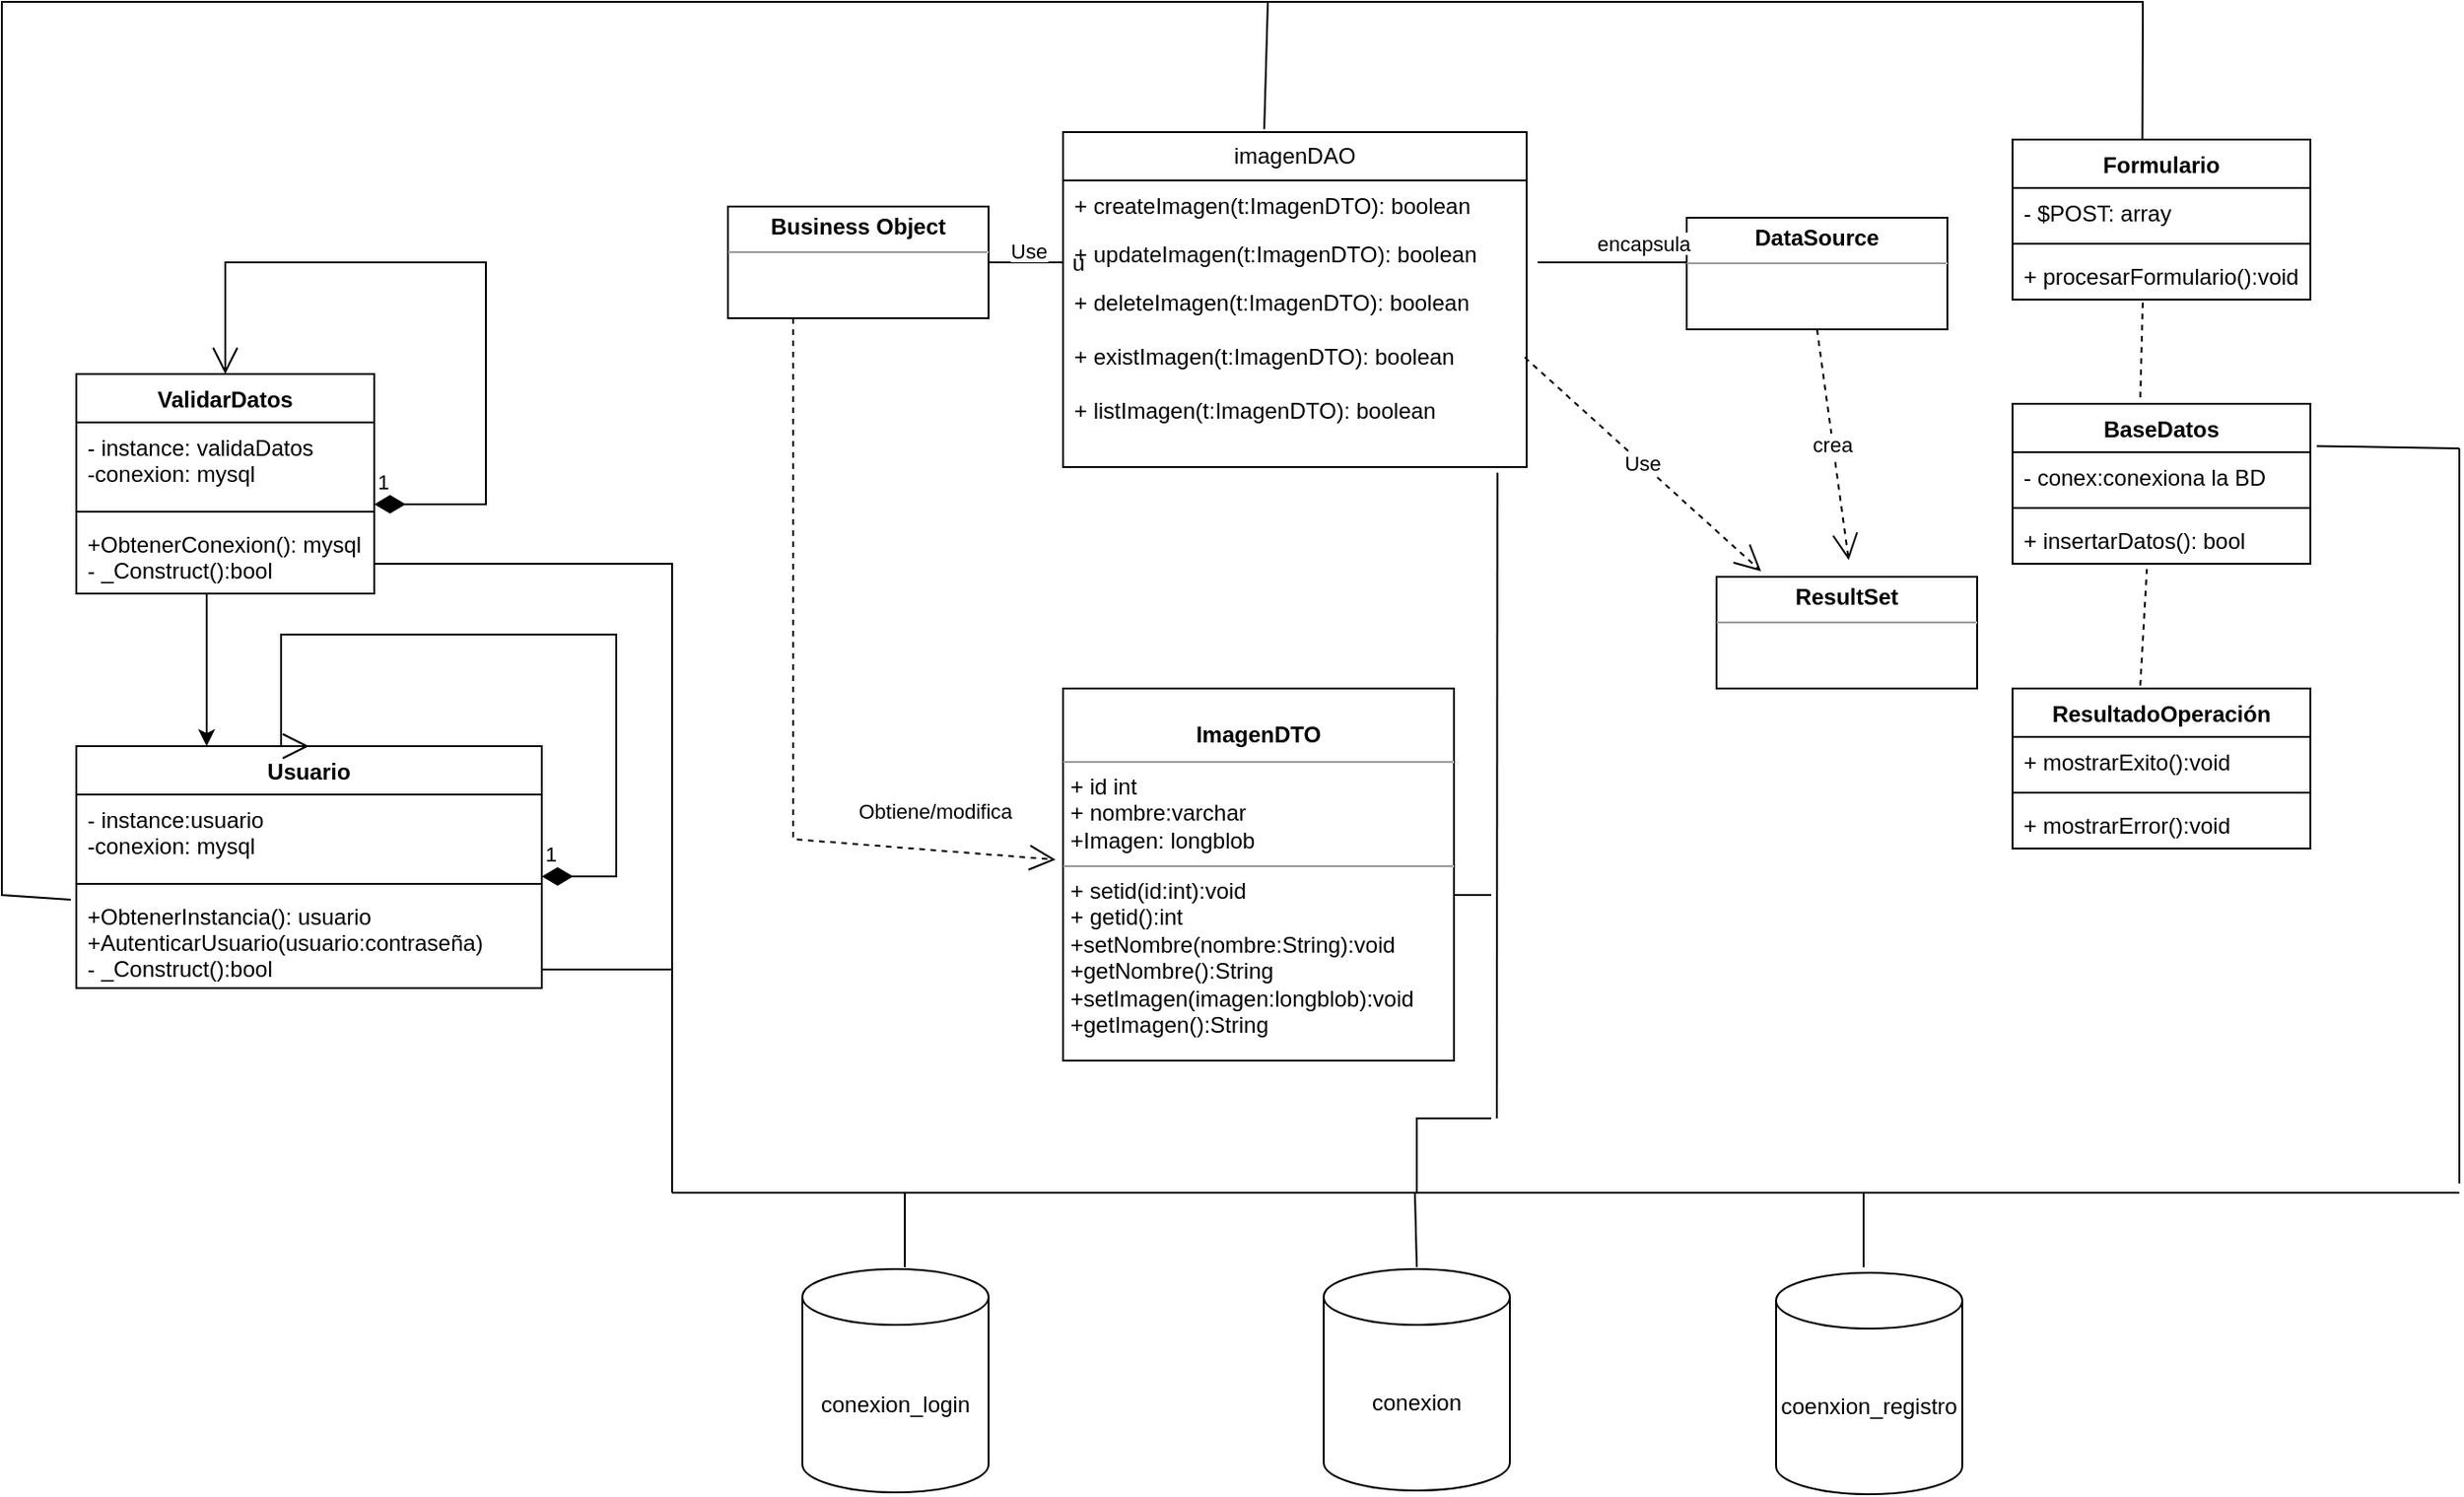 <mxfile version="20.8.16" type="device"><diagram name="Página-1" id="-afA6B20UIh3VzrIiHCR"><mxGraphModel dx="2338" dy="817" grid="1" gridSize="10" guides="1" tooltips="1" connect="1" arrows="1" fold="1" page="1" pageScale="1" pageWidth="827" pageHeight="1169" math="0" shadow="0"><root><mxCell id="0"/><mxCell id="1" parent="0"/><mxCell id="PAy3yNvxKQ5_AkrRLRq2-8" value="&lt;p style=&quot;margin:0px;margin-top:4px;text-align:center;&quot;&gt;&lt;b&gt;Business Object&lt;/b&gt;&lt;/p&gt;&lt;hr size=&quot;1&quot;&gt;&lt;div style=&quot;height:2px;&quot;&gt;&lt;/div&gt;" style="verticalAlign=top;align=left;overflow=fill;fontSize=12;fontFamily=Helvetica;html=1;whiteSpace=wrap;" parent="1" vertex="1"><mxGeometry x="70" y="430" width="140" height="60" as="geometry"/></mxCell><mxCell id="PAy3yNvxKQ5_AkrRLRq2-9" value="u" style="line;strokeWidth=1;fillColor=none;align=left;verticalAlign=middle;spacingTop=-1;spacingLeft=3;spacingRight=3;rotatable=0;labelPosition=right;points=[];portConstraint=eastwest;strokeColor=inherit;" parent="1" vertex="1"><mxGeometry x="210" y="456" width="40" height="8" as="geometry"/></mxCell><mxCell id="PAy3yNvxKQ5_AkrRLRq2-10" value="imagenDAO" style="swimlane;fontStyle=0;childLayout=stackLayout;horizontal=1;startSize=26;fillColor=none;horizontalStack=0;resizeParent=1;resizeParentMax=0;resizeLast=0;collapsible=1;marginBottom=0;whiteSpace=wrap;html=1;" parent="1" vertex="1"><mxGeometry x="250" y="390" width="249" height="180" as="geometry"/></mxCell><mxCell id="PAy3yNvxKQ5_AkrRLRq2-11" value="+ createImagen(t:ImagenDTO): boolean" style="text;strokeColor=none;fillColor=none;align=left;verticalAlign=top;spacingLeft=4;spacingRight=4;overflow=hidden;rotatable=0;points=[[0,0.5],[1,0.5]];portConstraint=eastwest;whiteSpace=wrap;html=1;" parent="PAy3yNvxKQ5_AkrRLRq2-10" vertex="1"><mxGeometry y="26" width="249" height="26" as="geometry"/></mxCell><mxCell id="PAy3yNvxKQ5_AkrRLRq2-12" value="+ updateImagen(t:ImagenDTO): boolean" style="text;strokeColor=none;fillColor=none;align=left;verticalAlign=top;spacingLeft=4;spacingRight=4;overflow=hidden;rotatable=0;points=[[0,0.5],[1,0.5]];portConstraint=eastwest;whiteSpace=wrap;html=1;" parent="PAy3yNvxKQ5_AkrRLRq2-10" vertex="1"><mxGeometry y="52" width="249" height="26" as="geometry"/></mxCell><mxCell id="PAy3yNvxKQ5_AkrRLRq2-13" value="+ deleteImagen(t:ImagenDTO): boolean&lt;br&gt;&lt;span style=&quot;&quot;&gt;&lt;span style=&quot;&quot;&gt;&amp;nbsp; &amp;nbsp;&amp;nbsp;&lt;/span&gt;&lt;/span&gt;&lt;br&gt;+ existImagen(t:ImagenDTO): boolean&lt;br&gt;&lt;br&gt;&#9;+ listImagen(t:ImagenDTO): boolean&#9;" style="text;strokeColor=none;fillColor=none;align=left;verticalAlign=top;spacingLeft=4;spacingRight=4;overflow=hidden;rotatable=0;points=[[0,0.5],[1,0.5]];portConstraint=eastwest;whiteSpace=wrap;html=1;" parent="PAy3yNvxKQ5_AkrRLRq2-10" vertex="1"><mxGeometry y="78" width="249" height="102" as="geometry"/></mxCell><mxCell id="PAy3yNvxKQ5_AkrRLRq2-14" value="&lt;p style=&quot;margin:0px;margin-top:4px;text-align:center;&quot;&gt;&lt;b&gt;DataSource&lt;/b&gt;&lt;/p&gt;&lt;hr size=&quot;1&quot;&gt;&lt;div style=&quot;height:2px;&quot;&gt;&lt;/div&gt;" style="verticalAlign=top;align=left;overflow=fill;fontSize=12;fontFamily=Helvetica;html=1;whiteSpace=wrap;" parent="1" vertex="1"><mxGeometry x="585" y="436" width="140" height="60" as="geometry"/></mxCell><mxCell id="PAy3yNvxKQ5_AkrRLRq2-15" value="" style="line;strokeWidth=1;fillColor=none;align=left;verticalAlign=middle;spacingTop=-1;spacingLeft=3;spacingRight=3;rotatable=0;labelPosition=right;points=[];portConstraint=eastwest;strokeColor=inherit;" parent="1" vertex="1"><mxGeometry x="505" y="456" width="80" height="8" as="geometry"/></mxCell><mxCell id="PAy3yNvxKQ5_AkrRLRq2-16" value="crea" style="endArrow=open;endSize=12;dashed=1;html=1;rounded=0;exitX=0.5;exitY=1;exitDx=0;exitDy=0;" parent="1" source="PAy3yNvxKQ5_AkrRLRq2-14" edge="1"><mxGeometry width="160" relative="1" as="geometry"><mxPoint x="625" y="490" as="sourcePoint"/><mxPoint x="672" y="620" as="targetPoint"/></mxGeometry></mxCell><mxCell id="PAy3yNvxKQ5_AkrRLRq2-18" value="&lt;p style=&quot;margin:0px;margin-top:4px;text-align:center;&quot;&gt;&lt;b&gt;ResultSet&lt;/b&gt;&lt;/p&gt;&lt;hr size=&quot;1&quot;&gt;&lt;div style=&quot;height:2px;&quot;&gt;&lt;/div&gt;" style="verticalAlign=top;align=left;overflow=fill;fontSize=12;fontFamily=Helvetica;html=1;whiteSpace=wrap;" parent="1" vertex="1"><mxGeometry x="601" y="629" width="140" height="60" as="geometry"/></mxCell><mxCell id="PAy3yNvxKQ5_AkrRLRq2-19" value="Use" style="endArrow=open;endSize=12;dashed=1;html=1;rounded=0;exitX=0.996;exitY=0.422;exitDx=0;exitDy=0;exitPerimeter=0;entryX=0.171;entryY=-0.05;entryDx=0;entryDy=0;entryPerimeter=0;" parent="1" source="PAy3yNvxKQ5_AkrRLRq2-13" target="PAy3yNvxKQ5_AkrRLRq2-18" edge="1"><mxGeometry width="160" relative="1" as="geometry"><mxPoint x="210" y="670" as="sourcePoint"/><mxPoint x="370" y="670" as="targetPoint"/></mxGeometry></mxCell><mxCell id="PAy3yNvxKQ5_AkrRLRq2-20" value="&lt;span style=&quot;color: rgb(0, 0, 0); font-family: Helvetica; font-size: 11px; font-style: normal; font-variant-ligatures: normal; font-variant-caps: normal; font-weight: 400; letter-spacing: normal; orphans: 2; text-align: center; text-indent: 0px; text-transform: none; widows: 2; word-spacing: 0px; -webkit-text-stroke-width: 0px; background-color: rgb(255, 255, 255); text-decoration-thickness: initial; text-decoration-style: initial; text-decoration-color: initial; float: none; display: inline !important;&quot;&gt;Use&lt;/span&gt;" style="text;whiteSpace=wrap;html=1;" parent="1" vertex="1"><mxGeometry x="220" y="440" width="50" height="40" as="geometry"/></mxCell><mxCell id="PAy3yNvxKQ5_AkrRLRq2-21" value="&lt;div style=&quot;text-align: center;&quot;&gt;&lt;span style=&quot;font-size: 11px; background-color: rgb(255, 255, 255);&quot;&gt;encapsula&lt;/span&gt;&lt;/div&gt;" style="text;whiteSpace=wrap;html=1;" parent="1" vertex="1"><mxGeometry x="535" y="436" width="50" height="40" as="geometry"/></mxCell><mxCell id="PAy3yNvxKQ5_AkrRLRq2-24" value="&lt;p style=&quot;margin:0px;margin-top:4px;text-align:center;&quot;&gt;&lt;br&gt;&lt;b&gt;ImagenDTO&lt;/b&gt;&lt;/p&gt;&lt;hr size=&quot;1&quot;&gt;&lt;p style=&quot;margin:0px;margin-left:4px;&quot;&gt;+ id int&lt;br&gt;+ nombre:varchar&lt;/p&gt;&lt;p style=&quot;margin:0px;margin-left:4px;&quot;&gt;+Imagen: longblob&lt;/p&gt;&lt;hr size=&quot;1&quot;&gt;&lt;p style=&quot;margin:0px;margin-left:4px;&quot;&gt;+ setid(id:int):void&lt;br&gt;+ getid():int&lt;/p&gt;&lt;p style=&quot;margin:0px;margin-left:4px;&quot;&gt;+setNombre(nombre:String):void&lt;/p&gt;&lt;p style=&quot;margin:0px;margin-left:4px;&quot;&gt;+getNombre():String&lt;/p&gt;&lt;p style=&quot;margin:0px;margin-left:4px;&quot;&gt;+setImagen(imagen:longblob):void&lt;/p&gt;&lt;p style=&quot;margin:0px;margin-left:4px;&quot;&gt;+getImagen():String&lt;/p&gt;&lt;p style=&quot;margin:0px;margin-left:4px;&quot;&gt;&lt;br&gt;&lt;/p&gt;" style="verticalAlign=top;align=left;overflow=fill;fontSize=12;fontFamily=Helvetica;html=1;whiteSpace=wrap;" parent="1" vertex="1"><mxGeometry x="250" y="689" width="210" height="200" as="geometry"/></mxCell><mxCell id="PAy3yNvxKQ5_AkrRLRq2-25" value="Obtiene/modifica" style="endArrow=open;endSize=12;dashed=1;html=1;rounded=0;exitX=0.25;exitY=1;exitDx=0;exitDy=0;entryX=-0.019;entryY=0.46;entryDx=0;entryDy=0;entryPerimeter=0;" parent="1" source="PAy3yNvxKQ5_AkrRLRq2-8" target="PAy3yNvxKQ5_AkrRLRq2-24" edge="1"><mxGeometry x="0.685" y="21" width="160" relative="1" as="geometry"><mxPoint x="460" y="950" as="sourcePoint"/><mxPoint x="620" y="950" as="targetPoint"/><Array as="points"><mxPoint x="105" y="770"/></Array><mxPoint as="offset"/></mxGeometry></mxCell><mxCell id="Cy9XKaEmCqzKTa0UzhgB-1" value="ValidarDatos" style="swimlane;fontStyle=1;align=center;verticalAlign=top;childLayout=stackLayout;horizontal=1;startSize=26;horizontalStack=0;resizeParent=1;resizeParentMax=0;resizeLast=0;collapsible=1;marginBottom=0;" parent="1" vertex="1"><mxGeometry x="-280" y="520" width="160" height="118" as="geometry"/></mxCell><mxCell id="Cy9XKaEmCqzKTa0UzhgB-2" value="- instance: validaDatos&#10;-conexion: mysql" style="text;strokeColor=none;fillColor=none;align=left;verticalAlign=top;spacingLeft=4;spacingRight=4;overflow=hidden;rotatable=0;points=[[0,0.5],[1,0.5]];portConstraint=eastwest;" parent="Cy9XKaEmCqzKTa0UzhgB-1" vertex="1"><mxGeometry y="26" width="160" height="44" as="geometry"/></mxCell><mxCell id="Cy9XKaEmCqzKTa0UzhgB-3" value="" style="line;strokeWidth=1;fillColor=none;align=left;verticalAlign=middle;spacingTop=-1;spacingLeft=3;spacingRight=3;rotatable=0;labelPosition=right;points=[];portConstraint=eastwest;strokeColor=inherit;" parent="Cy9XKaEmCqzKTa0UzhgB-1" vertex="1"><mxGeometry y="70" width="160" height="8" as="geometry"/></mxCell><mxCell id="Cy9XKaEmCqzKTa0UzhgB-4" value="+ObtenerConexion(): mysql&#10;- _Construct():bool" style="text;strokeColor=none;fillColor=none;align=left;verticalAlign=top;spacingLeft=4;spacingRight=4;overflow=hidden;rotatable=0;points=[[0,0.5],[1,0.5]];portConstraint=eastwest;" parent="Cy9XKaEmCqzKTa0UzhgB-1" vertex="1"><mxGeometry y="78" width="160" height="40" as="geometry"/></mxCell><mxCell id="Cy9XKaEmCqzKTa0UzhgB-5" value="1" style="endArrow=open;html=1;endSize=12;startArrow=diamondThin;startSize=14;startFill=1;edgeStyle=orthogonalEdgeStyle;align=left;verticalAlign=bottom;rounded=0;entryX=0.5;entryY=0;entryDx=0;entryDy=0;exitX=1;exitY=1;exitDx=0;exitDy=0;exitPerimeter=0;" parent="Cy9XKaEmCqzKTa0UzhgB-1" source="Cy9XKaEmCqzKTa0UzhgB-2" target="Cy9XKaEmCqzKTa0UzhgB-1" edge="1"><mxGeometry x="-1" y="3" relative="1" as="geometry"><mxPoint x="170" y="70" as="sourcePoint"/><mxPoint x="130" y="-90" as="targetPoint"/><Array as="points"><mxPoint x="220" y="70"/><mxPoint x="220" y="-60"/><mxPoint x="80" y="-60"/></Array></mxGeometry></mxCell><mxCell id="Cy9XKaEmCqzKTa0UzhgB-6" value="" style="endArrow=none;html=1;rounded=0;exitX=-0.012;exitY=0.087;exitDx=0;exitDy=0;exitPerimeter=0;entryX=0.436;entryY=0.003;entryDx=0;entryDy=0;entryPerimeter=0;" parent="1" source="Cy9XKaEmCqzKTa0UzhgB-10" target="Cy9XKaEmCqzKTa0UzhgB-13" edge="1"><mxGeometry width="50" height="50" relative="1" as="geometry"><mxPoint x="-290" y="750" as="sourcePoint"/><mxPoint x="610" y="430" as="targetPoint"/><Array as="points"><mxPoint x="-320" y="800"/><mxPoint x="-320" y="320"/><mxPoint x="-160" y="320"/><mxPoint x="376" y="320"/><mxPoint x="830" y="320"/></Array></mxGeometry></mxCell><mxCell id="Cy9XKaEmCqzKTa0UzhgB-7" value="Usuario" style="swimlane;fontStyle=1;align=center;verticalAlign=top;childLayout=stackLayout;horizontal=1;startSize=26;horizontalStack=0;resizeParent=1;resizeParentMax=0;resizeLast=0;collapsible=1;marginBottom=0;" parent="1" vertex="1"><mxGeometry x="-280" y="720" width="250" height="130" as="geometry"/></mxCell><mxCell id="Cy9XKaEmCqzKTa0UzhgB-8" value="- instance:usuario&#10;-conexion: mysql" style="text;strokeColor=none;fillColor=none;align=left;verticalAlign=top;spacingLeft=4;spacingRight=4;overflow=hidden;rotatable=0;points=[[0,0.5],[1,0.5]];portConstraint=eastwest;" parent="Cy9XKaEmCqzKTa0UzhgB-7" vertex="1"><mxGeometry y="26" width="250" height="44" as="geometry"/></mxCell><mxCell id="Cy9XKaEmCqzKTa0UzhgB-9" value="" style="line;strokeWidth=1;fillColor=none;align=left;verticalAlign=middle;spacingTop=-1;spacingLeft=3;spacingRight=3;rotatable=0;labelPosition=right;points=[];portConstraint=eastwest;strokeColor=inherit;" parent="Cy9XKaEmCqzKTa0UzhgB-7" vertex="1"><mxGeometry y="70" width="250" height="8" as="geometry"/></mxCell><mxCell id="Cy9XKaEmCqzKTa0UzhgB-10" value="+ObtenerInstancia(): usuario&#10;+AutenticarUsuario(usuario:contraseña)&#10;- _Construct():bool" style="text;strokeColor=none;fillColor=none;align=left;verticalAlign=top;spacingLeft=4;spacingRight=4;overflow=hidden;rotatable=0;points=[[0,0.5],[1,0.5]];portConstraint=eastwest;" parent="Cy9XKaEmCqzKTa0UzhgB-7" vertex="1"><mxGeometry y="78" width="250" height="52" as="geometry"/></mxCell><mxCell id="Cy9XKaEmCqzKTa0UzhgB-11" value="1" style="endArrow=open;html=1;endSize=12;startArrow=diamondThin;startSize=14;startFill=1;edgeStyle=orthogonalEdgeStyle;align=left;verticalAlign=bottom;rounded=0;entryX=0.5;entryY=0;entryDx=0;entryDy=0;exitX=1;exitY=1;exitDx=0;exitDy=0;exitPerimeter=0;" parent="Cy9XKaEmCqzKTa0UzhgB-7" source="Cy9XKaEmCqzKTa0UzhgB-8" target="Cy9XKaEmCqzKTa0UzhgB-7" edge="1"><mxGeometry x="-1" y="3" relative="1" as="geometry"><mxPoint x="170" y="70" as="sourcePoint"/><mxPoint x="130" y="-90" as="targetPoint"/><Array as="points"><mxPoint x="290" y="70"/><mxPoint x="290" y="-60"/><mxPoint x="110" y="-60"/><mxPoint x="110"/></Array></mxGeometry></mxCell><mxCell id="Cy9XKaEmCqzKTa0UzhgB-12" value="" style="endArrow=classic;html=1;rounded=0;" parent="1" edge="1"><mxGeometry width="50" height="50" relative="1" as="geometry"><mxPoint x="-210" y="638" as="sourcePoint"/><mxPoint x="-210" y="720" as="targetPoint"/></mxGeometry></mxCell><mxCell id="Cy9XKaEmCqzKTa0UzhgB-13" value="Formulario" style="swimlane;fontStyle=1;align=center;verticalAlign=top;childLayout=stackLayout;horizontal=1;startSize=26;horizontalStack=0;resizeParent=1;resizeParentMax=0;resizeLast=0;collapsible=1;marginBottom=0;" parent="1" vertex="1"><mxGeometry x="760" y="394" width="160" height="86" as="geometry"/></mxCell><mxCell id="Cy9XKaEmCqzKTa0UzhgB-14" value="- $POST: array" style="text;strokeColor=none;fillColor=none;align=left;verticalAlign=top;spacingLeft=4;spacingRight=4;overflow=hidden;rotatable=0;points=[[0,0.5],[1,0.5]];portConstraint=eastwest;" parent="Cy9XKaEmCqzKTa0UzhgB-13" vertex="1"><mxGeometry y="26" width="160" height="26" as="geometry"/></mxCell><mxCell id="Cy9XKaEmCqzKTa0UzhgB-15" value="" style="line;strokeWidth=1;fillColor=none;align=left;verticalAlign=middle;spacingTop=-1;spacingLeft=3;spacingRight=3;rotatable=0;labelPosition=right;points=[];portConstraint=eastwest;" parent="Cy9XKaEmCqzKTa0UzhgB-13" vertex="1"><mxGeometry y="52" width="160" height="8" as="geometry"/></mxCell><mxCell id="Cy9XKaEmCqzKTa0UzhgB-16" value="+ procesarFormulario():void" style="text;strokeColor=none;fillColor=none;align=left;verticalAlign=top;spacingLeft=4;spacingRight=4;overflow=hidden;rotatable=0;points=[[0,0.5],[1,0.5]];portConstraint=eastwest;" parent="Cy9XKaEmCqzKTa0UzhgB-13" vertex="1"><mxGeometry y="60" width="160" height="26" as="geometry"/></mxCell><mxCell id="Cy9XKaEmCqzKTa0UzhgB-17" value="BaseDatos" style="swimlane;fontStyle=1;align=center;verticalAlign=top;childLayout=stackLayout;horizontal=1;startSize=26;horizontalStack=0;resizeParent=1;resizeParentMax=0;resizeLast=0;collapsible=1;marginBottom=0;" parent="1" vertex="1"><mxGeometry x="760" y="536" width="160" height="86" as="geometry"/></mxCell><mxCell id="Cy9XKaEmCqzKTa0UzhgB-18" value="- conex:conexiona la BD" style="text;strokeColor=none;fillColor=none;align=left;verticalAlign=top;spacingLeft=4;spacingRight=4;overflow=hidden;rotatable=0;points=[[0,0.5],[1,0.5]];portConstraint=eastwest;" parent="Cy9XKaEmCqzKTa0UzhgB-17" vertex="1"><mxGeometry y="26" width="160" height="26" as="geometry"/></mxCell><mxCell id="Cy9XKaEmCqzKTa0UzhgB-19" value="" style="line;strokeWidth=1;fillColor=none;align=left;verticalAlign=middle;spacingTop=-1;spacingLeft=3;spacingRight=3;rotatable=0;labelPosition=right;points=[];portConstraint=eastwest;" parent="Cy9XKaEmCqzKTa0UzhgB-17" vertex="1"><mxGeometry y="52" width="160" height="8" as="geometry"/></mxCell><mxCell id="Cy9XKaEmCqzKTa0UzhgB-20" value="+ insertarDatos(): bool" style="text;strokeColor=none;fillColor=none;align=left;verticalAlign=top;spacingLeft=4;spacingRight=4;overflow=hidden;rotatable=0;points=[[0,0.5],[1,0.5]];portConstraint=eastwest;" parent="Cy9XKaEmCqzKTa0UzhgB-17" vertex="1"><mxGeometry y="60" width="160" height="26" as="geometry"/></mxCell><mxCell id="Cy9XKaEmCqzKTa0UzhgB-21" value="ResultadoOperación" style="swimlane;fontStyle=1;align=center;verticalAlign=top;childLayout=stackLayout;horizontal=1;startSize=26;horizontalStack=0;resizeParent=1;resizeParentMax=0;resizeLast=0;collapsible=1;marginBottom=0;" parent="1" vertex="1"><mxGeometry x="760" y="689" width="160" height="86" as="geometry"/></mxCell><mxCell id="Cy9XKaEmCqzKTa0UzhgB-22" value="+ mostrarExito():void" style="text;strokeColor=none;fillColor=none;align=left;verticalAlign=top;spacingLeft=4;spacingRight=4;overflow=hidden;rotatable=0;points=[[0,0.5],[1,0.5]];portConstraint=eastwest;" parent="Cy9XKaEmCqzKTa0UzhgB-21" vertex="1"><mxGeometry y="26" width="160" height="26" as="geometry"/></mxCell><mxCell id="Cy9XKaEmCqzKTa0UzhgB-23" value="" style="line;strokeWidth=1;fillColor=none;align=left;verticalAlign=middle;spacingTop=-1;spacingLeft=3;spacingRight=3;rotatable=0;labelPosition=right;points=[];portConstraint=eastwest;" parent="Cy9XKaEmCqzKTa0UzhgB-21" vertex="1"><mxGeometry y="52" width="160" height="8" as="geometry"/></mxCell><mxCell id="Cy9XKaEmCqzKTa0UzhgB-24" value="+ mostrarError():void" style="text;strokeColor=none;fillColor=none;align=left;verticalAlign=top;spacingLeft=4;spacingRight=4;overflow=hidden;rotatable=0;points=[[0,0.5],[1,0.5]];portConstraint=eastwest;" parent="Cy9XKaEmCqzKTa0UzhgB-21" vertex="1"><mxGeometry y="60" width="160" height="26" as="geometry"/></mxCell><mxCell id="Cy9XKaEmCqzKTa0UzhgB-25" value="" style="endArrow=none;html=1;rounded=0;exitX=0.434;exitY=-0.009;exitDx=0;exitDy=0;exitPerimeter=0;" parent="1" source="PAy3yNvxKQ5_AkrRLRq2-10" edge="1"><mxGeometry width="50" height="50" relative="1" as="geometry"><mxPoint x="340" y="370" as="sourcePoint"/><mxPoint x="360" y="320" as="targetPoint"/></mxGeometry></mxCell><mxCell id="Cy9XKaEmCqzKTa0UzhgB-26" value="" style="endArrow=none;dashed=1;html=1;rounded=0;exitX=0.429;exitY=-0.04;exitDx=0;exitDy=0;exitPerimeter=0;" parent="1" source="Cy9XKaEmCqzKTa0UzhgB-17" edge="1"><mxGeometry width="50" height="50" relative="1" as="geometry"><mxPoint x="780" y="530" as="sourcePoint"/><mxPoint x="830" y="480" as="targetPoint"/></mxGeometry></mxCell><mxCell id="Cy9XKaEmCqzKTa0UzhgB-27" value="" style="endArrow=none;dashed=1;html=1;rounded=0;exitX=0.429;exitY=-0.019;exitDx=0;exitDy=0;exitPerimeter=0;entryX=0.451;entryY=1.109;entryDx=0;entryDy=0;entryPerimeter=0;" parent="1" source="Cy9XKaEmCqzKTa0UzhgB-21" target="Cy9XKaEmCqzKTa0UzhgB-20" edge="1"><mxGeometry width="50" height="50" relative="1" as="geometry"><mxPoint x="780" y="716" as="sourcePoint"/><mxPoint x="830" y="666" as="targetPoint"/></mxGeometry></mxCell><mxCell id="1-wvfpDx7gh9FjycDKLx-1" value="" style="endArrow=none;html=1;rounded=0;" edge="1" parent="1"><mxGeometry width="50" height="50" relative="1" as="geometry"><mxPoint x="-120" y="622" as="sourcePoint"/><mxPoint x="40" y="960" as="targetPoint"/><Array as="points"><mxPoint x="40" y="622"/></Array></mxGeometry></mxCell><mxCell id="1-wvfpDx7gh9FjycDKLx-2" value="" style="endArrow=none;html=1;rounded=0;" edge="1" parent="1"><mxGeometry width="50" height="50" relative="1" as="geometry"><mxPoint x="-30" y="840" as="sourcePoint"/><mxPoint x="40" y="840" as="targetPoint"/></mxGeometry></mxCell><mxCell id="1-wvfpDx7gh9FjycDKLx-3" value="" style="endArrow=none;html=1;rounded=0;" edge="1" parent="1"><mxGeometry width="50" height="50" relative="1" as="geometry"><mxPoint x="40" y="960" as="sourcePoint"/><mxPoint x="1000" y="960" as="targetPoint"/></mxGeometry></mxCell><mxCell id="1-wvfpDx7gh9FjycDKLx-4" value="" style="endArrow=none;html=1;rounded=0;" edge="1" parent="1"><mxGeometry width="50" height="50" relative="1" as="geometry"><mxPoint x="1000" y="955" as="sourcePoint"/><mxPoint x="1000" y="560" as="targetPoint"/></mxGeometry></mxCell><mxCell id="1-wvfpDx7gh9FjycDKLx-5" value="" style="endArrow=none;html=1;rounded=0;" edge="1" parent="1"><mxGeometry width="50" height="50" relative="1" as="geometry"><mxPoint x="165" y="1000" as="sourcePoint"/><mxPoint x="165" y="960" as="targetPoint"/></mxGeometry></mxCell><mxCell id="1-wvfpDx7gh9FjycDKLx-6" value="" style="endArrow=none;html=1;rounded=0;" edge="1" parent="1"><mxGeometry width="50" height="50" relative="1" as="geometry"><mxPoint x="440" y="1000" as="sourcePoint"/><mxPoint x="439" y="960" as="targetPoint"/></mxGeometry></mxCell><mxCell id="1-wvfpDx7gh9FjycDKLx-7" value="" style="endArrow=none;html=1;rounded=0;" edge="1" parent="1"><mxGeometry width="50" height="50" relative="1" as="geometry"><mxPoint x="680" y="1000" as="sourcePoint"/><mxPoint x="680" y="960" as="targetPoint"/></mxGeometry></mxCell><mxCell id="1-wvfpDx7gh9FjycDKLx-8" value="conexion_login" style="shape=cylinder3;whiteSpace=wrap;html=1;boundedLbl=1;backgroundOutline=1;size=15;" vertex="1" parent="1"><mxGeometry x="110" y="1001" width="100" height="120" as="geometry"/></mxCell><mxCell id="1-wvfpDx7gh9FjycDKLx-9" value="conexion" style="shape=cylinder3;whiteSpace=wrap;html=1;boundedLbl=1;backgroundOutline=1;size=15;" vertex="1" parent="1"><mxGeometry x="390" y="1001" width="100" height="119" as="geometry"/></mxCell><mxCell id="1-wvfpDx7gh9FjycDKLx-11" value="coenxion_registro" style="shape=cylinder3;whiteSpace=wrap;html=1;boundedLbl=1;backgroundOutline=1;size=15;" vertex="1" parent="1"><mxGeometry x="633" y="1003" width="100" height="119" as="geometry"/></mxCell><mxCell id="1-wvfpDx7gh9FjycDKLx-12" value="" style="endArrow=none;html=1;rounded=0;exitX=1.021;exitY=-0.126;exitDx=0;exitDy=0;exitPerimeter=0;" edge="1" parent="1" source="Cy9XKaEmCqzKTa0UzhgB-18"><mxGeometry width="50" height="50" relative="1" as="geometry"><mxPoint x="970" y="550" as="sourcePoint"/><mxPoint x="1000" y="560" as="targetPoint"/><Array as="points"/></mxGeometry></mxCell><mxCell id="1-wvfpDx7gh9FjycDKLx-13" value="" style="endArrow=none;html=1;rounded=0;" edge="1" parent="1"><mxGeometry width="50" height="50" relative="1" as="geometry"><mxPoint x="440" y="960" as="sourcePoint"/><mxPoint x="480" y="920" as="targetPoint"/><Array as="points"><mxPoint x="440" y="920"/></Array></mxGeometry></mxCell><mxCell id="1-wvfpDx7gh9FjycDKLx-14" value="" style="endArrow=none;html=1;rounded=0;entryX=0.937;entryY=1.029;entryDx=0;entryDy=0;entryPerimeter=0;" edge="1" parent="1" target="PAy3yNvxKQ5_AkrRLRq2-13"><mxGeometry width="50" height="50" relative="1" as="geometry"><mxPoint x="483" y="920" as="sourcePoint"/><mxPoint x="610" y="870" as="targetPoint"/></mxGeometry></mxCell><mxCell id="1-wvfpDx7gh9FjycDKLx-15" value="" style="endArrow=none;html=1;rounded=0;" edge="1" parent="1"><mxGeometry width="50" height="50" relative="1" as="geometry"><mxPoint x="460" y="800" as="sourcePoint"/><mxPoint x="480" y="800" as="targetPoint"/></mxGeometry></mxCell></root></mxGraphModel></diagram></mxfile>
